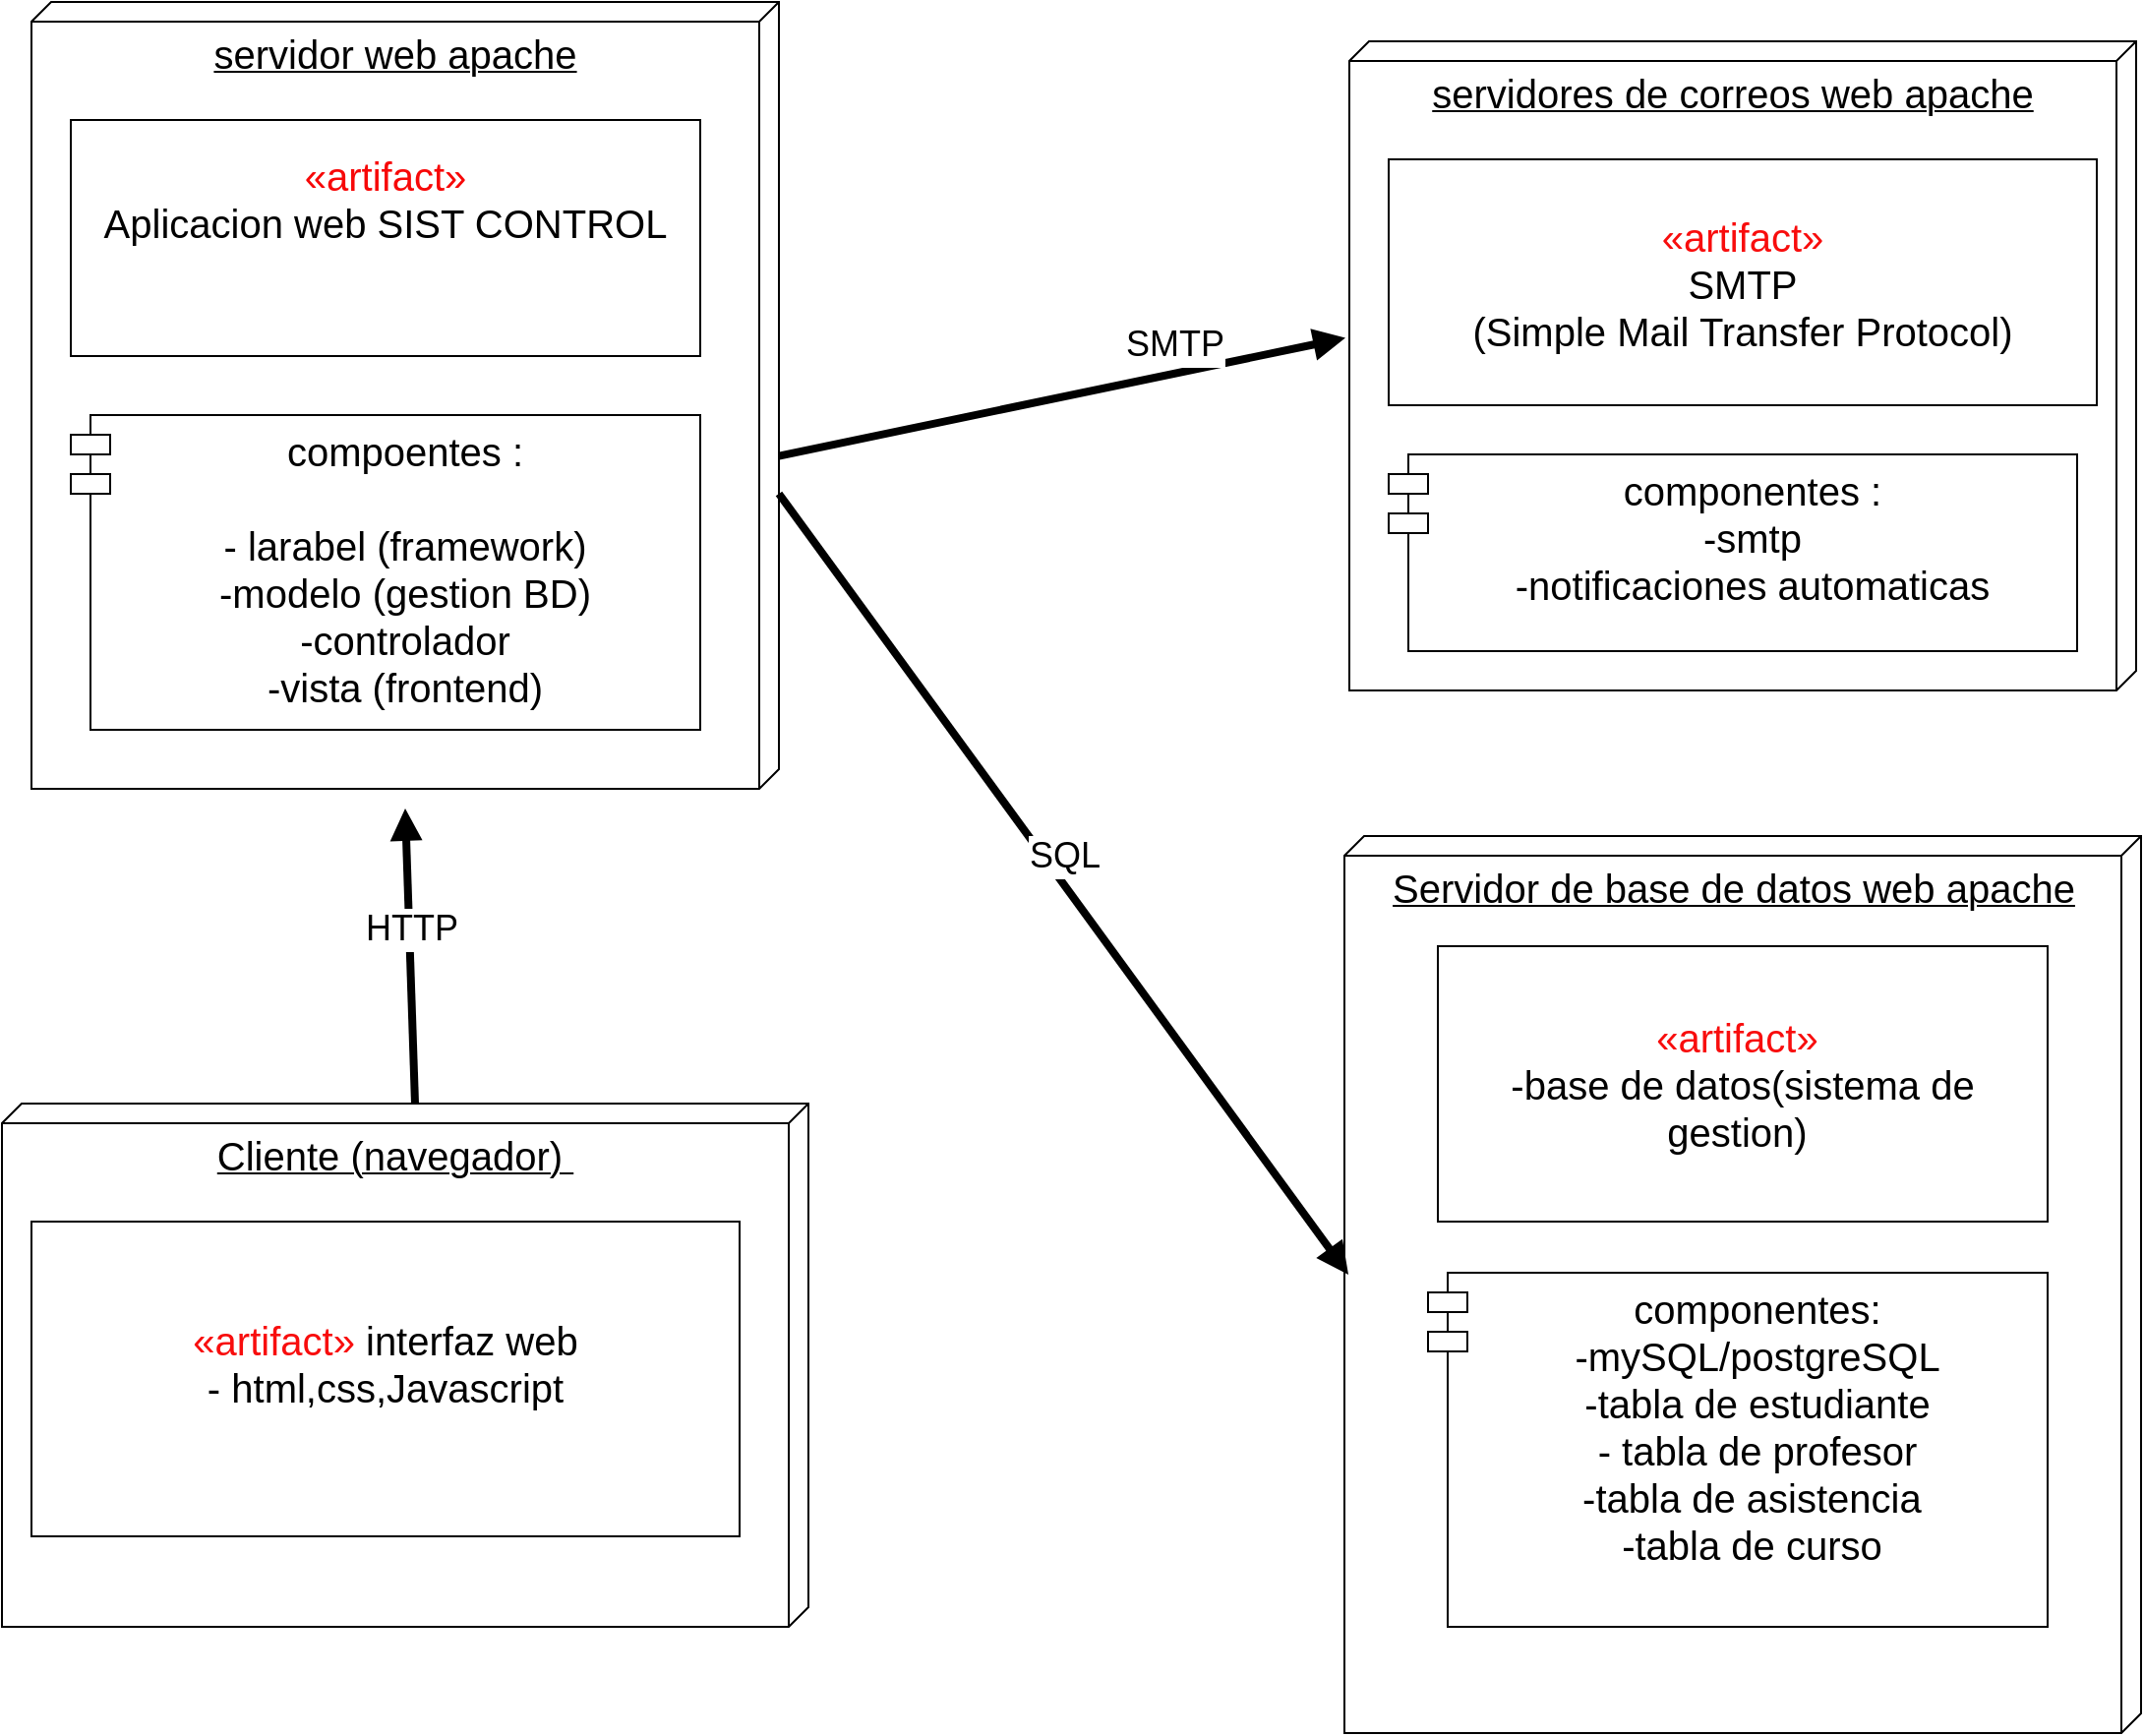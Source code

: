 <mxfile version="26.2.3">
  <diagram name="Página-1" id="rH2_RRaVCcZ2X59HV3Wv">
    <mxGraphModel dx="1680" dy="924" grid="1" gridSize="10" guides="1" tooltips="1" connect="1" arrows="1" fold="1" page="1" pageScale="1" pageWidth="827" pageHeight="1169" math="0" shadow="0">
      <root>
        <mxCell id="0" />
        <mxCell id="1" parent="0" />
        <mxCell id="qxOkvFk1oytMXzj9xUn2-1" value="&lt;font style=&quot;font-size: 20px;&quot;&gt;servidor web apache&lt;/font&gt;" style="verticalAlign=top;align=center;spacingTop=8;spacingLeft=2;spacingRight=12;shape=cube;size=10;direction=south;fontStyle=4;html=1;whiteSpace=wrap;" vertex="1" parent="1">
          <mxGeometry x="130" width="380" height="400" as="geometry" />
        </mxCell>
        <mxCell id="qxOkvFk1oytMXzj9xUn2-2" value="&lt;font style=&quot;font-size: 20px;&quot;&gt;&lt;font style=&quot;color: light-dark(rgb(247, 8, 8), rgb(237, 237, 237));&quot;&gt;«artifact»&lt;/font&gt;&lt;/font&gt;&lt;div&gt;&lt;font style=&quot;font-size: 20px;&quot;&gt;&lt;span style=&quot;background-color: transparent; color: light-dark(rgb(0, 0, 0), rgb(255, 255, 255));&quot;&gt;Aplicacion web SIST CONTROL&lt;/span&gt;&lt;/font&gt;&lt;div&gt;&lt;div&gt;&lt;font style=&quot;font-size: 20px;&quot;&gt;&lt;b&gt;&lt;br&gt;&lt;/b&gt;&lt;/font&gt;&lt;/div&gt;&lt;div&gt;&lt;br&gt;&lt;/div&gt;&lt;/div&gt;&lt;/div&gt;" style="html=1;whiteSpace=wrap;" vertex="1" parent="1">
          <mxGeometry x="150" y="60" width="320" height="120" as="geometry" />
        </mxCell>
        <mxCell id="qxOkvFk1oytMXzj9xUn2-3" value="&lt;font style=&quot;font-size: 20px;&quot;&gt;Cliente (navegador)&amp;nbsp;&lt;/font&gt;" style="verticalAlign=top;align=center;spacingTop=8;spacingLeft=2;spacingRight=12;shape=cube;size=10;direction=south;fontStyle=4;html=1;whiteSpace=wrap;" vertex="1" parent="1">
          <mxGeometry x="115" y="560" width="410" height="266" as="geometry" />
        </mxCell>
        <mxCell id="qxOkvFk1oytMXzj9xUn2-4" value="&lt;font style=&quot;font-size: 20px;&quot;&gt;&lt;font style=&quot;color: light-dark(rgb(248, 13, 13), rgb(237, 237, 237));&quot;&gt;«artifact»&lt;/font&gt; interfaz web&lt;/font&gt;&lt;div&gt;&lt;font style=&quot;font-size: 20px;&quot;&gt;- html,css,Javascript&lt;br&gt;&lt;/font&gt;&lt;div&gt;&lt;br&gt;&lt;/div&gt;&lt;/div&gt;" style="html=1;whiteSpace=wrap;" vertex="1" parent="1">
          <mxGeometry x="130" y="620" width="360" height="160" as="geometry" />
        </mxCell>
        <mxCell id="qxOkvFk1oytMXzj9xUn2-5" value="&lt;font style=&quot;font-size: 20px;&quot;&gt;servidores de correos web apache&lt;/font&gt;" style="verticalAlign=top;align=center;spacingTop=8;spacingLeft=2;spacingRight=12;shape=cube;size=10;direction=south;fontStyle=4;html=1;whiteSpace=wrap;" vertex="1" parent="1">
          <mxGeometry x="800" y="20" width="400" height="330" as="geometry" />
        </mxCell>
        <mxCell id="qxOkvFk1oytMXzj9xUn2-6" value="&lt;font style=&quot;font-size: 20px;&quot;&gt;&lt;span style=&quot;color: rgb(248, 13, 13);&quot;&gt;«artifact»&lt;/span&gt;&lt;br&gt;SMTP&lt;/font&gt;&lt;div&gt;&lt;font style=&quot;font-size: 20px;&quot;&gt;(Simple Mail Transfer Protocol)&lt;/font&gt;&lt;/div&gt;" style="html=1;whiteSpace=wrap;" vertex="1" parent="1">
          <mxGeometry x="820" y="80" width="360" height="125" as="geometry" />
        </mxCell>
        <mxCell id="qxOkvFk1oytMXzj9xUn2-7" value="&lt;font style=&quot;font-size: 20px;&quot;&gt;Servidor de base de datos web apache&lt;/font&gt;" style="verticalAlign=top;align=center;spacingTop=8;spacingLeft=2;spacingRight=12;shape=cube;size=10;direction=south;fontStyle=4;html=1;whiteSpace=wrap;" vertex="1" parent="1">
          <mxGeometry x="797.5" y="424" width="405" height="456" as="geometry" />
        </mxCell>
        <mxCell id="qxOkvFk1oytMXzj9xUn2-8" value="&lt;font style=&quot;font-size: 20px;&quot;&gt;&lt;span style=&quot;color: rgb(248, 13, 13);&quot;&gt;«artifact»&amp;nbsp;&lt;/span&gt;&lt;/font&gt;&lt;div&gt;&lt;span style=&quot;font-size: 20px; background-color: transparent; color: light-dark(rgb(0, 0, 0), rgb(255, 255, 255));&quot;&gt;-base de datos(sistema de gestion)&amp;nbsp;&lt;/span&gt;&lt;/div&gt;" style="html=1;whiteSpace=wrap;" vertex="1" parent="1">
          <mxGeometry x="845" y="480" width="310" height="140" as="geometry" />
        </mxCell>
        <mxCell id="qxOkvFk1oytMXzj9xUn2-9" value="&lt;font style=&quot;font-size: 18px;&quot;&gt;HTTP&lt;/font&gt;" style="html=1;verticalAlign=bottom;endArrow=block;curved=0;rounded=0;strokeWidth=4;exitX=0;exitY=0;exitDx=0;exitDy=200;exitPerimeter=0;" edge="1" parent="1" source="qxOkvFk1oytMXzj9xUn2-3">
          <mxGeometry x="0.001" width="80" relative="1" as="geometry">
            <mxPoint x="420" y="420" as="sourcePoint" />
            <mxPoint x="320" y="410" as="targetPoint" />
            <mxPoint as="offset" />
          </mxGeometry>
        </mxCell>
        <mxCell id="qxOkvFk1oytMXzj9xUn2-10" value="&lt;span style=&quot;font-size: 18px;&quot;&gt;SQL&lt;/span&gt;" style="html=1;verticalAlign=bottom;endArrow=block;curved=0;rounded=0;entryX=0.489;entryY=0.995;entryDx=0;entryDy=0;entryPerimeter=0;strokeWidth=4;exitX=0;exitY=0;exitDx=250;exitDy=0;exitPerimeter=0;" edge="1" parent="1" source="qxOkvFk1oytMXzj9xUn2-1" target="qxOkvFk1oytMXzj9xUn2-7">
          <mxGeometry width="80" relative="1" as="geometry">
            <mxPoint x="323.96" y="690.81" as="sourcePoint" />
            <mxPoint x="311.05" y="910" as="targetPoint" />
          </mxGeometry>
        </mxCell>
        <mxCell id="qxOkvFk1oytMXzj9xUn2-11" value="&lt;font style=&quot;font-size: 18px;&quot;&gt;SMTP&lt;/font&gt;" style="html=1;verticalAlign=bottom;endArrow=block;curved=0;rounded=0;entryX=0.457;entryY=1.005;entryDx=0;entryDy=0;entryPerimeter=0;strokeWidth=4;exitX=0.577;exitY=0;exitDx=0;exitDy=0;exitPerimeter=0;" edge="1" parent="1" source="qxOkvFk1oytMXzj9xUn2-1" target="qxOkvFk1oytMXzj9xUn2-5">
          <mxGeometry x="0.398" y="1" width="80" relative="1" as="geometry">
            <mxPoint x="600" y="310" as="sourcePoint" />
            <mxPoint x="835" y="315" as="targetPoint" />
            <mxPoint as="offset" />
          </mxGeometry>
        </mxCell>
        <mxCell id="qxOkvFk1oytMXzj9xUn2-12" value="&lt;font style=&quot;font-size: 20px;&quot;&gt;compoentes :&lt;/font&gt;&lt;div&gt;&lt;font style=&quot;font-size: 20px;&quot;&gt;&lt;br&gt;&lt;/font&gt;&lt;/div&gt;&lt;div&gt;&lt;font style=&quot;font-size: 20px;&quot;&gt;- larabel (framework)&lt;/font&gt;&lt;/div&gt;&lt;div&gt;&lt;font style=&quot;font-size: 20px;&quot;&gt;-modelo (gestion BD)&lt;/font&gt;&lt;/div&gt;&lt;div&gt;&lt;span style=&quot;background-color: transparent; color: light-dark(rgb(0, 0, 0), rgb(255, 255, 255));&quot;&gt;&lt;font style=&quot;font-size: 20px;&quot;&gt;-controlador&lt;/font&gt;&lt;/span&gt;&lt;/div&gt;&lt;div&gt;&lt;font style=&quot;font-size: 20px;&quot;&gt;-vista (frontend)&lt;/font&gt;&lt;/div&gt;" style="shape=module;align=left;spacingLeft=20;align=center;verticalAlign=top;whiteSpace=wrap;html=1;" vertex="1" parent="1">
          <mxGeometry x="150" y="210" width="320" height="160" as="geometry" />
        </mxCell>
        <mxCell id="qxOkvFk1oytMXzj9xUn2-13" value="&lt;font style=&quot;font-size: 20px;&quot;&gt;componentes:&lt;/font&gt;&lt;div&gt;&lt;font style=&quot;font-size: 20px;&quot;&gt;-mySQL/postgreSQL&lt;/font&gt;&lt;/div&gt;&lt;div&gt;&lt;font style=&quot;font-size: 20px;&quot;&gt;-tabla de estudiante&lt;/font&gt;&lt;/div&gt;&lt;div&gt;&lt;font style=&quot;font-size: 20px;&quot;&gt;- tabla de profesor&lt;/font&gt;&lt;/div&gt;&lt;div&gt;&lt;font style=&quot;font-size: 20px;&quot;&gt;-tabla de asistencia&amp;nbsp;&lt;/font&gt;&lt;/div&gt;&lt;div&gt;&lt;font style=&quot;font-size: 20px;&quot;&gt;-tabla de curso&amp;nbsp;&lt;/font&gt;&lt;/div&gt;" style="shape=module;align=left;spacingLeft=20;align=center;verticalAlign=top;whiteSpace=wrap;html=1;" vertex="1" parent="1">
          <mxGeometry x="840" y="646" width="315" height="180" as="geometry" />
        </mxCell>
        <mxCell id="qxOkvFk1oytMXzj9xUn2-14" value="&lt;font style=&quot;font-size: 20px;&quot;&gt;componentes :&lt;/font&gt;&lt;div&gt;&lt;font style=&quot;font-size: 20px;&quot;&gt;-smtp&lt;/font&gt;&lt;/div&gt;&lt;div&gt;&lt;font style=&quot;font-size: 20px;&quot;&gt;-notificaciones automaticas&lt;/font&gt;&lt;/div&gt;" style="shape=module;align=left;spacingLeft=20;align=center;verticalAlign=top;whiteSpace=wrap;html=1;" vertex="1" parent="1">
          <mxGeometry x="820" y="230" width="350" height="100" as="geometry" />
        </mxCell>
      </root>
    </mxGraphModel>
  </diagram>
</mxfile>
